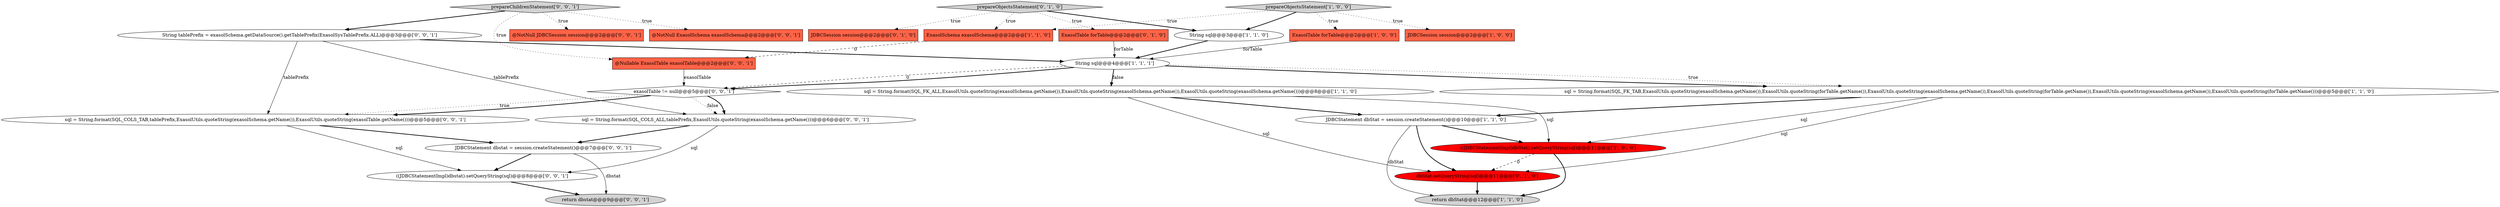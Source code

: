 digraph {
20 [style = filled, label = "@NotNull JDBCSession session@@@2@@@['0', '0', '1']", fillcolor = tomato, shape = box image = "AAA0AAABBB3BBB"];
22 [style = filled, label = "((JDBCStatementImpl)dbstat).setQueryString(sql)@@@8@@@['0', '0', '1']", fillcolor = white, shape = ellipse image = "AAA0AAABBB3BBB"];
11 [style = filled, label = "dbStat.setQueryString(sql)@@@11@@@['0', '1', '0']", fillcolor = red, shape = ellipse image = "AAA1AAABBB2BBB"];
16 [style = filled, label = "JDBCStatement dbstat = session.createStatement()@@@7@@@['0', '0', '1']", fillcolor = white, shape = ellipse image = "AAA0AAABBB3BBB"];
14 [style = filled, label = "prepareObjectsStatement['0', '1', '0']", fillcolor = lightgray, shape = diamond image = "AAA0AAABBB2BBB"];
10 [style = filled, label = "return dbStat@@@12@@@['1', '1', '0']", fillcolor = lightgray, shape = ellipse image = "AAA0AAABBB1BBB"];
19 [style = filled, label = "sql = String.format(SQL_COLS_ALL,tablePrefix,ExasolUtils.quoteString(exasolSchema.getName()))@@@6@@@['0', '0', '1']", fillcolor = white, shape = ellipse image = "AAA0AAABBB3BBB"];
15 [style = filled, label = "String tablePrefix = exasolSchema.getDataSource().getTablePrefix(ExasolSysTablePrefix.ALL)@@@3@@@['0', '0', '1']", fillcolor = white, shape = ellipse image = "AAA0AAABBB3BBB"];
23 [style = filled, label = "return dbstat@@@9@@@['0', '0', '1']", fillcolor = lightgray, shape = ellipse image = "AAA0AAABBB3BBB"];
17 [style = filled, label = "@NotNull ExasolSchema exasolSchema@@@2@@@['0', '0', '1']", fillcolor = tomato, shape = box image = "AAA0AAABBB3BBB"];
0 [style = filled, label = "String sql@@@4@@@['1', '1', '1']", fillcolor = white, shape = ellipse image = "AAA0AAABBB1BBB"];
7 [style = filled, label = "ExasolSchema exasolSchema@@@2@@@['1', '1', '0']", fillcolor = tomato, shape = box image = "AAA0AAABBB1BBB"];
2 [style = filled, label = "JDBCSession session@@@2@@@['1', '0', '0']", fillcolor = tomato, shape = box image = "AAA0AAABBB1BBB"];
25 [style = filled, label = "@Nullable ExasolTable exasolTable@@@2@@@['0', '0', '1']", fillcolor = tomato, shape = box image = "AAA0AAABBB3BBB"];
3 [style = filled, label = "String sql@@@3@@@['1', '1', '0']", fillcolor = white, shape = ellipse image = "AAA0AAABBB1BBB"];
1 [style = filled, label = "((JDBCStatementImpl)dbStat).setQueryString(sql)@@@11@@@['1', '0', '0']", fillcolor = red, shape = ellipse image = "AAA1AAABBB1BBB"];
24 [style = filled, label = "prepareChildrenStatement['0', '0', '1']", fillcolor = lightgray, shape = diamond image = "AAA0AAABBB3BBB"];
6 [style = filled, label = "sql = String.format(SQL_FK_ALL,ExasolUtils.quoteString(exasolSchema.getName()),ExasolUtils.quoteString(exasolSchema.getName()),ExasolUtils.quoteString(exasolSchema.getName()))@@@8@@@['1', '1', '0']", fillcolor = white, shape = ellipse image = "AAA0AAABBB1BBB"];
8 [style = filled, label = "sql = String.format(SQL_FK_TAB,ExasolUtils.quoteString(exasolSchema.getName()),ExasolUtils.quoteString(forTable.getName()),ExasolUtils.quoteString(exasolSchema.getName()),ExasolUtils.quoteString(forTable.getName()),ExasolUtils.quoteString(exasolSchema.getName()),ExasolUtils.quoteString(forTable.getName()))@@@5@@@['1', '1', '0']", fillcolor = white, shape = ellipse image = "AAA0AAABBB1BBB"];
5 [style = filled, label = "ExasolTable forTable@@@2@@@['1', '0', '0']", fillcolor = tomato, shape = box image = "AAA0AAABBB1BBB"];
12 [style = filled, label = "JDBCSession session@@@2@@@['0', '1', '0']", fillcolor = tomato, shape = box image = "AAA0AAABBB2BBB"];
21 [style = filled, label = "exasolTable != null@@@5@@@['0', '0', '1']", fillcolor = white, shape = diamond image = "AAA0AAABBB3BBB"];
18 [style = filled, label = "sql = String.format(SQL_COLS_TAB,tablePrefix,ExasolUtils.quoteString(exasolSchema.getName()),ExasolUtils.quoteString(exasolTable.getName()))@@@5@@@['0', '0', '1']", fillcolor = white, shape = ellipse image = "AAA0AAABBB3BBB"];
13 [style = filled, label = "ExasolTable forTable@@@2@@@['0', '1', '0']", fillcolor = tomato, shape = box image = "AAA0AAABBB2BBB"];
9 [style = filled, label = "prepareObjectsStatement['1', '0', '0']", fillcolor = lightgray, shape = diamond image = "AAA0AAABBB1BBB"];
4 [style = filled, label = "JDBCStatement dbStat = session.createStatement()@@@10@@@['1', '1', '0']", fillcolor = white, shape = ellipse image = "AAA0AAABBB1BBB"];
14->3 [style = bold, label=""];
8->1 [style = solid, label="sql"];
18->22 [style = solid, label="sql"];
21->19 [style = dotted, label="false"];
14->12 [style = dotted, label="true"];
21->19 [style = bold, label=""];
24->25 [style = dotted, label="true"];
0->6 [style = bold, label=""];
21->18 [style = dotted, label="true"];
0->6 [style = dotted, label="false"];
6->11 [style = solid, label="sql"];
24->17 [style = dotted, label="true"];
0->21 [style = bold, label=""];
4->10 [style = solid, label="dbStat"];
16->22 [style = bold, label=""];
25->21 [style = solid, label="exasolTable"];
15->18 [style = solid, label="tablePrefix"];
15->19 [style = solid, label="tablePrefix"];
22->23 [style = bold, label=""];
21->18 [style = bold, label=""];
14->13 [style = dotted, label="true"];
3->0 [style = bold, label=""];
19->16 [style = bold, label=""];
0->8 [style = dotted, label="true"];
6->4 [style = bold, label=""];
9->5 [style = dotted, label="true"];
8->11 [style = solid, label="sql"];
11->10 [style = bold, label=""];
1->11 [style = dashed, label="0"];
9->2 [style = dotted, label="true"];
15->0 [style = bold, label=""];
24->20 [style = dotted, label="true"];
0->21 [style = dashed, label="0"];
14->7 [style = dotted, label="true"];
0->8 [style = bold, label=""];
7->25 [style = dashed, label="0"];
9->3 [style = bold, label=""];
13->0 [style = solid, label="forTable"];
16->23 [style = solid, label="dbstat"];
4->1 [style = bold, label=""];
8->4 [style = bold, label=""];
9->7 [style = dotted, label="true"];
4->11 [style = bold, label=""];
19->22 [style = solid, label="sql"];
1->10 [style = bold, label=""];
5->0 [style = solid, label="forTable"];
6->1 [style = solid, label="sql"];
24->15 [style = bold, label=""];
18->16 [style = bold, label=""];
}
